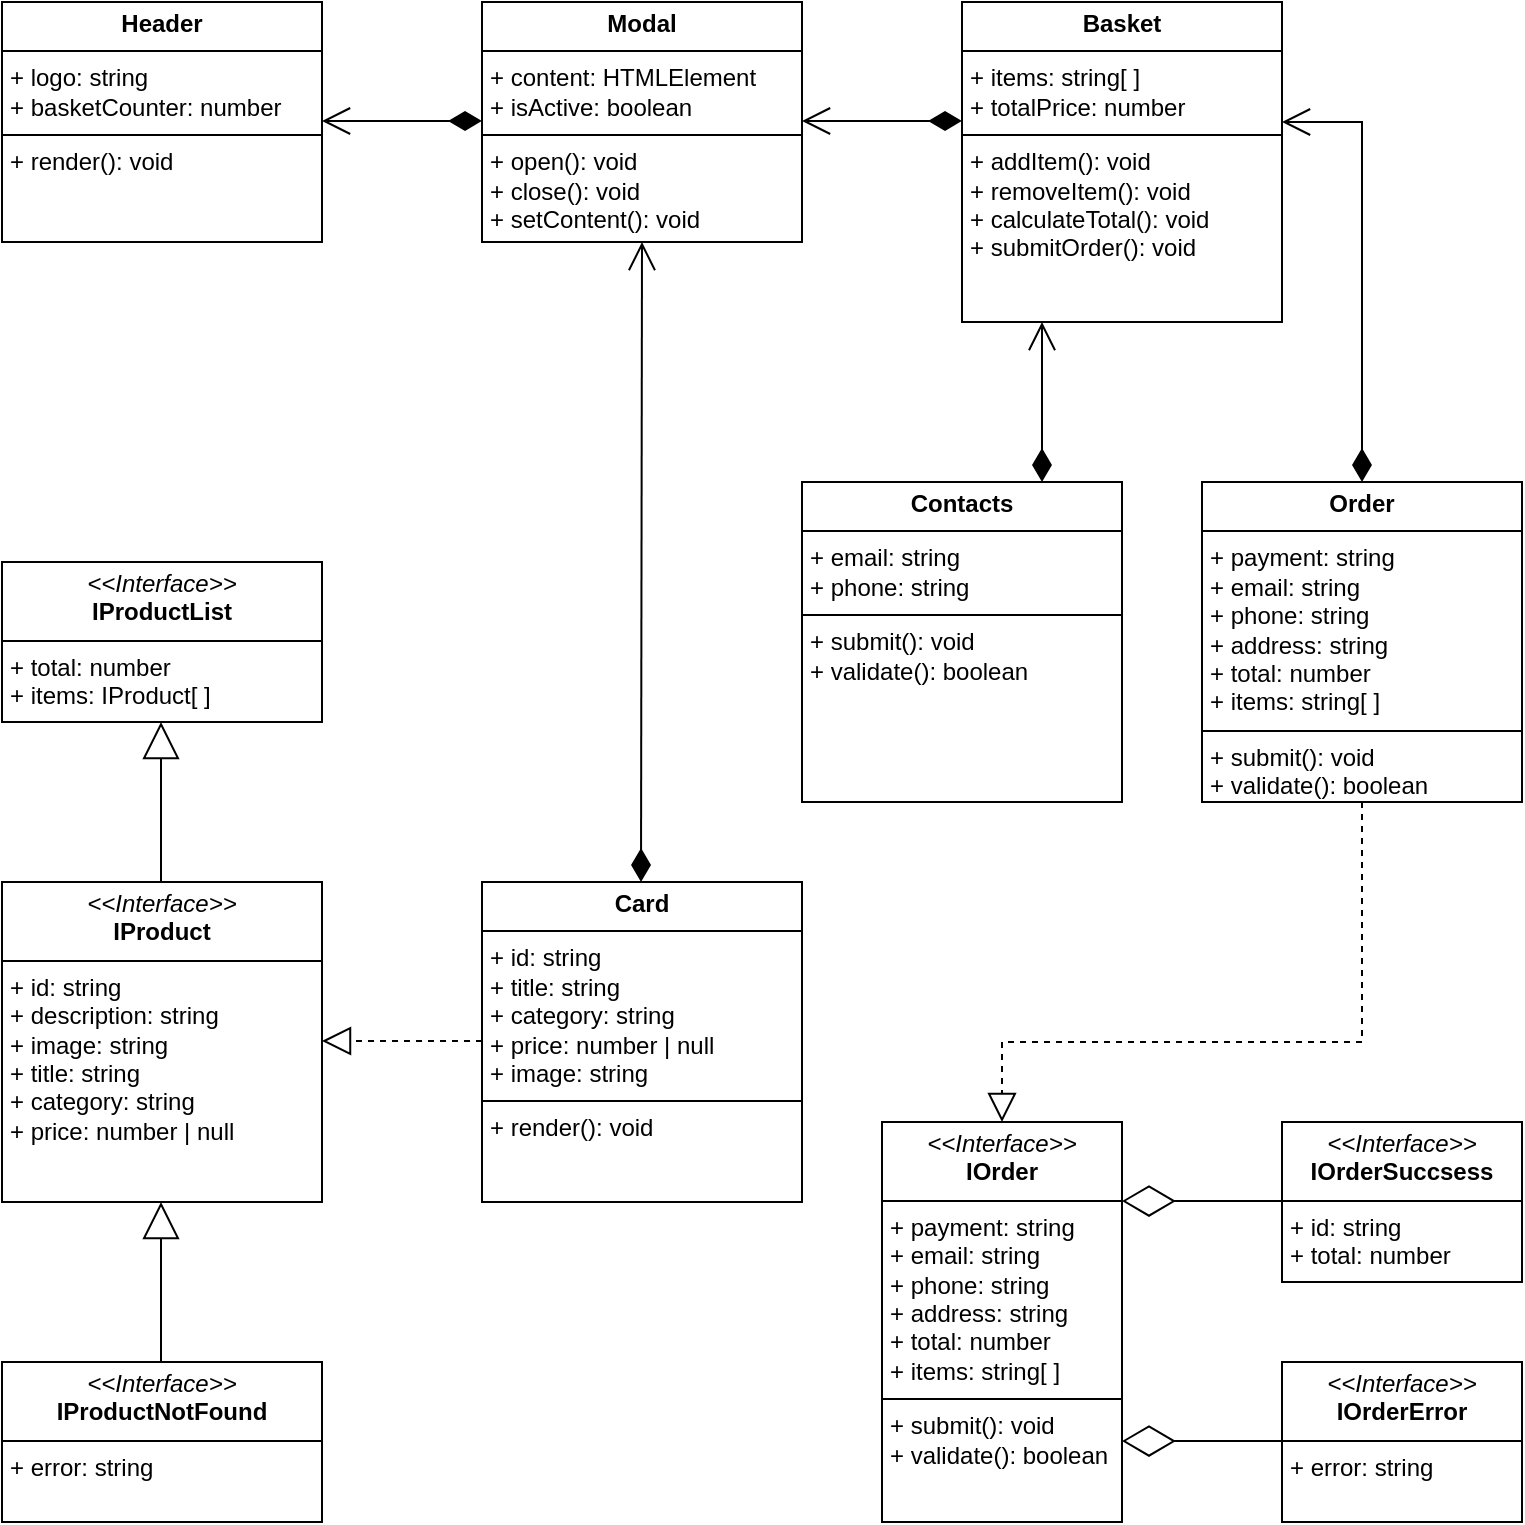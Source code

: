 <mxfile version="26.2.10">
  <diagram name="Страница — 1" id="8ELYjSM23efBE5SugKiQ">
    <mxGraphModel dx="1428" dy="743" grid="1" gridSize="10" guides="1" tooltips="1" connect="1" arrows="1" fold="1" page="1" pageScale="1" pageWidth="827" pageHeight="1169" background="none" math="0" shadow="0">
      <root>
        <mxCell id="0" />
        <mxCell id="1" parent="0" />
        <mxCell id="DF3sH1pVx79z-J8RAaDd-3" value="&lt;p style=&quot;margin:0px;margin-top:4px;text-align:center;&quot;&gt;&lt;i&gt;&amp;lt;&amp;lt;Interface&amp;gt;&amp;gt;&lt;/i&gt;&lt;br&gt;&lt;b&gt;IOrder&lt;/b&gt;&lt;/p&gt;&lt;hr size=&quot;1&quot; style=&quot;border-style:solid;&quot;&gt;&lt;p style=&quot;margin:0px;margin-left:4px;&quot;&gt;+ payment: string&lt;br&gt;+ email: string&lt;/p&gt;&lt;p style=&quot;margin:0px;margin-left:4px;&quot;&gt;+ phone: string&lt;/p&gt;&lt;p style=&quot;margin:0px;margin-left:4px;&quot;&gt;+ address: string&lt;/p&gt;&lt;p style=&quot;margin:0px;margin-left:4px;&quot;&gt;+ total: number&lt;/p&gt;&lt;p style=&quot;margin:0px;margin-left:4px;&quot;&gt;+ items: string[ ]&lt;/p&gt;&lt;hr size=&quot;1&quot; style=&quot;border-style:solid;&quot;&gt;&lt;p style=&quot;margin:0px;margin-left:4px;&quot;&gt;+ submit(): void&lt;br&gt;+ validate(): boolean&lt;/p&gt;" style="verticalAlign=top;align=left;overflow=fill;html=1;whiteSpace=wrap;" vertex="1" parent="1">
          <mxGeometry x="480" y="600" width="120" height="200" as="geometry" />
        </mxCell>
        <mxCell id="DF3sH1pVx79z-J8RAaDd-4" value="&lt;p style=&quot;margin:0px;margin-top:4px;text-align:center;&quot;&gt;&lt;i&gt;&amp;lt;&amp;lt;Interface&amp;gt;&amp;gt;&lt;/i&gt;&lt;br&gt;&lt;b&gt;IOrderSuccsess&lt;/b&gt;&lt;/p&gt;&lt;hr size=&quot;1&quot; style=&quot;border-style:solid;&quot;&gt;&lt;p style=&quot;margin:0px;margin-left:4px;&quot;&gt;+ id: string&lt;br&gt;+ total: number&lt;/p&gt;" style="verticalAlign=top;align=left;overflow=fill;html=1;whiteSpace=wrap;" vertex="1" parent="1">
          <mxGeometry x="680" y="600" width="120" height="80" as="geometry" />
        </mxCell>
        <mxCell id="DF3sH1pVx79z-J8RAaDd-5" value="" style="endArrow=diamondThin;endFill=0;endSize=24;html=1;rounded=0;entryX=1;entryY=0.333;entryDx=0;entryDy=0;entryPerimeter=0;" edge="1" parent="1">
          <mxGeometry width="160" relative="1" as="geometry">
            <mxPoint x="680" y="639.56" as="sourcePoint" />
            <mxPoint x="600" y="639.5" as="targetPoint" />
            <Array as="points" />
          </mxGeometry>
        </mxCell>
        <mxCell id="DF3sH1pVx79z-J8RAaDd-7" value="&lt;p style=&quot;margin:0px;margin-top:4px;text-align:center;&quot;&gt;&lt;i&gt;&amp;lt;&amp;lt;Interface&amp;gt;&amp;gt;&lt;/i&gt;&lt;br&gt;&lt;b&gt;IOrderError&lt;/b&gt;&lt;/p&gt;&lt;hr size=&quot;1&quot; style=&quot;border-style:solid;&quot;&gt;&lt;p style=&quot;margin:0px;margin-left:4px;&quot;&gt;+ error: string&lt;/p&gt;" style="verticalAlign=top;align=left;overflow=fill;html=1;whiteSpace=wrap;" vertex="1" parent="1">
          <mxGeometry x="680" y="720" width="120" height="80" as="geometry" />
        </mxCell>
        <mxCell id="DF3sH1pVx79z-J8RAaDd-8" value="" style="endArrow=diamondThin;endFill=0;endSize=24;html=1;rounded=0;entryX=1;entryY=0.333;entryDx=0;entryDy=0;entryPerimeter=0;" edge="1" parent="1">
          <mxGeometry width="160" relative="1" as="geometry">
            <mxPoint x="680" y="759.56" as="sourcePoint" />
            <mxPoint x="600" y="759.5" as="targetPoint" />
            <Array as="points" />
          </mxGeometry>
        </mxCell>
        <mxCell id="DF3sH1pVx79z-J8RAaDd-9" value="&lt;p style=&quot;margin:0px;margin-top:4px;text-align:center;&quot;&gt;&lt;b&gt;Order&lt;/b&gt;&lt;/p&gt;&lt;hr size=&quot;1&quot; style=&quot;border-style:solid;&quot;&gt;&lt;p style=&quot;margin:0px;margin-left:4px;&quot;&gt;+ payment: string&lt;br&gt;+ email: string&lt;/p&gt;&lt;p style=&quot;margin:0px;margin-left:4px;&quot;&gt;+ phone: string&lt;/p&gt;&lt;p style=&quot;margin:0px;margin-left:4px;&quot;&gt;+ address: string&lt;/p&gt;&lt;p style=&quot;margin:0px;margin-left:4px;&quot;&gt;+ total: number&lt;/p&gt;&lt;p style=&quot;margin:0px;margin-left:4px;&quot;&gt;+ items: string[ ]&lt;/p&gt;&lt;hr size=&quot;1&quot; style=&quot;border-style:solid;&quot;&gt;&lt;p style=&quot;margin:0px;margin-left:4px;&quot;&gt;+ submit(): void&lt;br&gt;+ validate(): boolean&lt;/p&gt;" style="verticalAlign=top;align=left;overflow=fill;html=1;whiteSpace=wrap;" vertex="1" parent="1">
          <mxGeometry x="640" y="280" width="160" height="160" as="geometry" />
        </mxCell>
        <mxCell id="DF3sH1pVx79z-J8RAaDd-10" value="" style="endArrow=block;dashed=1;endFill=0;endSize=12;html=1;rounded=0;exitX=0.5;exitY=1;exitDx=0;exitDy=0;entryX=0.5;entryY=0;entryDx=0;entryDy=0;" edge="1" parent="1" source="DF3sH1pVx79z-J8RAaDd-9" target="DF3sH1pVx79z-J8RAaDd-3">
          <mxGeometry width="160" relative="1" as="geometry">
            <mxPoint x="701" y="711.08" as="sourcePoint" />
            <mxPoint x="460" y="880" as="targetPoint" />
            <Array as="points">
              <mxPoint x="720" y="560" />
              <mxPoint x="540" y="560" />
            </Array>
          </mxGeometry>
        </mxCell>
        <mxCell id="DF3sH1pVx79z-J8RAaDd-11" value="&lt;p style=&quot;margin:0px;margin-top:4px;text-align:center;&quot;&gt;&lt;b&gt;Header&lt;/b&gt;&lt;/p&gt;&lt;hr size=&quot;1&quot; style=&quot;border-style:solid;&quot;&gt;&lt;p style=&quot;margin:0px;margin-left:4px;&quot;&gt;+ logo: string&lt;/p&gt;&lt;p style=&quot;margin:0px;margin-left:4px;&quot;&gt;+ basketCounter: number&lt;/p&gt;&lt;hr size=&quot;1&quot; style=&quot;border-style:solid;&quot;&gt;&lt;p style=&quot;margin:0px;margin-left:4px;&quot;&gt;+ render(): void&lt;/p&gt;" style="verticalAlign=top;align=left;overflow=fill;html=1;whiteSpace=wrap;" vertex="1" parent="1">
          <mxGeometry x="40" y="40" width="160" height="120" as="geometry" />
        </mxCell>
        <mxCell id="DF3sH1pVx79z-J8RAaDd-12" value="&lt;p style=&quot;margin:0px;margin-top:4px;text-align:center;&quot;&gt;&lt;b&gt;Modal&lt;/b&gt;&lt;/p&gt;&lt;hr size=&quot;1&quot; style=&quot;border-style:solid;&quot;&gt;&lt;p style=&quot;margin:0px;margin-left:4px;&quot;&gt;+ content: HTMLElement&lt;/p&gt;&lt;p style=&quot;margin:0px;margin-left:4px;&quot;&gt;+ isActive: boolean&lt;/p&gt;&lt;hr size=&quot;1&quot; style=&quot;border-style:solid;&quot;&gt;&lt;p style=&quot;margin:0px;margin-left:4px;&quot;&gt;+ open(): void&lt;/p&gt;&lt;p style=&quot;margin:0px;margin-left:4px;&quot;&gt;+ close(): void&lt;/p&gt;&lt;p style=&quot;margin:0px;margin-left:4px;&quot;&gt;+ setContent(): void&lt;/p&gt;" style="verticalAlign=top;align=left;overflow=fill;html=1;whiteSpace=wrap;" vertex="1" parent="1">
          <mxGeometry x="280" y="40" width="160" height="120" as="geometry" />
        </mxCell>
        <mxCell id="DF3sH1pVx79z-J8RAaDd-13" value="&lt;p style=&quot;margin:0px;margin-top:4px;text-align:center;&quot;&gt;&lt;b&gt;Card&lt;/b&gt;&lt;/p&gt;&lt;hr size=&quot;1&quot; style=&quot;border-style:solid;&quot;&gt;&lt;p style=&quot;margin:0px;margin-left:4px;&quot;&gt;+ id: string&lt;/p&gt;&lt;p style=&quot;margin:0px;margin-left:4px;&quot;&gt;+ title: string&lt;/p&gt;&lt;p style=&quot;margin:0px;margin-left:4px;&quot;&gt;+ category: string&lt;/p&gt;&lt;p style=&quot;margin:0px;margin-left:4px;&quot;&gt;+ price: number | null&lt;/p&gt;&lt;p style=&quot;margin:0px;margin-left:4px;&quot;&gt;+ image: string&lt;/p&gt;&lt;hr size=&quot;1&quot; style=&quot;border-style:solid;&quot;&gt;&lt;p style=&quot;margin:0px;margin-left:4px;&quot;&gt;+ render(): void&lt;/p&gt;" style="verticalAlign=top;align=left;overflow=fill;html=1;whiteSpace=wrap;" vertex="1" parent="1">
          <mxGeometry x="280" y="480" width="160" height="160" as="geometry" />
        </mxCell>
        <mxCell id="DF3sH1pVx79z-J8RAaDd-14" value="&lt;p style=&quot;margin:0px;margin-top:4px;text-align:center;&quot;&gt;&lt;i&gt;&amp;lt;&amp;lt;Interface&amp;gt;&amp;gt;&lt;/i&gt;&lt;br&gt;&lt;b&gt;IProduct&lt;/b&gt;&lt;/p&gt;&lt;hr size=&quot;1&quot; style=&quot;border-style:solid;&quot;&gt;&lt;p style=&quot;margin:0px;margin-left:4px;&quot;&gt;+ id: string&lt;/p&gt;&lt;p style=&quot;margin:0px;margin-left:4px;&quot;&gt;+ description: string&lt;/p&gt;&lt;p style=&quot;margin:0px;margin-left:4px;&quot;&gt;+ image: string&lt;br&gt;+ title: string&lt;/p&gt;&lt;p style=&quot;margin:0px;margin-left:4px;&quot;&gt;+ category: string&lt;/p&gt;&lt;p style=&quot;margin:0px;margin-left:4px;&quot;&gt;+ price: number | null&lt;/p&gt;&lt;p style=&quot;margin:0px;margin-left:4px;&quot;&gt;&lt;br&gt;&lt;/p&gt;" style="verticalAlign=top;align=left;overflow=fill;html=1;whiteSpace=wrap;" vertex="1" parent="1">
          <mxGeometry x="40" y="480" width="160" height="160" as="geometry" />
        </mxCell>
        <mxCell id="DF3sH1pVx79z-J8RAaDd-15" value="&lt;p style=&quot;margin:0px;margin-top:4px;text-align:center;&quot;&gt;&lt;i&gt;&amp;lt;&amp;lt;Interface&amp;gt;&amp;gt;&lt;/i&gt;&lt;br&gt;&lt;b&gt;IProductList&lt;/b&gt;&lt;/p&gt;&lt;hr size=&quot;1&quot; style=&quot;border-style:solid;&quot;&gt;&lt;p style=&quot;margin:0px;margin-left:4px;&quot;&gt;+ total: number&lt;/p&gt;&lt;p style=&quot;margin:0px;margin-left:4px;&quot;&gt;+ items: IProduct[ ]&lt;/p&gt;&lt;p style=&quot;margin:0px;margin-left:4px;&quot;&gt;&lt;br&gt;&lt;/p&gt;" style="verticalAlign=top;align=left;overflow=fill;html=1;whiteSpace=wrap;" vertex="1" parent="1">
          <mxGeometry x="40" y="320" width="160" height="80" as="geometry" />
        </mxCell>
        <mxCell id="DF3sH1pVx79z-J8RAaDd-16" value="&lt;p style=&quot;margin:0px;margin-top:4px;text-align:center;&quot;&gt;&lt;i&gt;&amp;lt;&amp;lt;Interface&amp;gt;&amp;gt;&lt;/i&gt;&lt;br&gt;&lt;b&gt;IProductNotFound&lt;/b&gt;&lt;/p&gt;&lt;hr size=&quot;1&quot; style=&quot;border-style:solid;&quot;&gt;&lt;p style=&quot;margin:0px;margin-left:4px;&quot;&gt;+ error: string&lt;/p&gt;&lt;p style=&quot;margin:0px;margin-left:4px;&quot;&gt;&lt;br&gt;&lt;/p&gt;" style="verticalAlign=top;align=left;overflow=fill;html=1;whiteSpace=wrap;" vertex="1" parent="1">
          <mxGeometry x="40" y="720" width="160" height="80" as="geometry" />
        </mxCell>
        <mxCell id="DF3sH1pVx79z-J8RAaDd-18" value="" style="endArrow=block;endSize=16;endFill=0;html=1;rounded=0;" edge="1" parent="1">
          <mxGeometry width="160" relative="1" as="geometry">
            <mxPoint x="119.5" y="720" as="sourcePoint" />
            <mxPoint x="119.5" y="640" as="targetPoint" />
          </mxGeometry>
        </mxCell>
        <mxCell id="DF3sH1pVx79z-J8RAaDd-19" value="" style="endArrow=block;endSize=16;endFill=0;html=1;rounded=0;" edge="1" parent="1">
          <mxGeometry width="160" relative="1" as="geometry">
            <mxPoint x="119.5" y="480" as="sourcePoint" />
            <mxPoint x="119.5" y="400" as="targetPoint" />
          </mxGeometry>
        </mxCell>
        <mxCell id="DF3sH1pVx79z-J8RAaDd-20" value="" style="endArrow=block;dashed=1;endFill=0;endSize=12;html=1;rounded=0;" edge="1" parent="1">
          <mxGeometry width="160" relative="1" as="geometry">
            <mxPoint x="280" y="559.5" as="sourcePoint" />
            <mxPoint x="200" y="559.5" as="targetPoint" />
          </mxGeometry>
        </mxCell>
        <mxCell id="DF3sH1pVx79z-J8RAaDd-23" value="" style="endArrow=open;html=1;endSize=12;startArrow=diamondThin;startSize=14;startFill=1;edgeStyle=orthogonalEdgeStyle;align=left;verticalAlign=bottom;rounded=0;entryX=0.5;entryY=1;entryDx=0;entryDy=0;" edge="1" parent="1" target="DF3sH1pVx79z-J8RAaDd-12">
          <mxGeometry x="-1" y="3" relative="1" as="geometry">
            <mxPoint x="359.5" y="480" as="sourcePoint" />
            <mxPoint x="359.5" y="350" as="targetPoint" />
          </mxGeometry>
        </mxCell>
        <mxCell id="DF3sH1pVx79z-J8RAaDd-28" value="" style="endArrow=open;html=1;endSize=12;startArrow=diamondThin;startSize=14;startFill=1;edgeStyle=orthogonalEdgeStyle;align=left;verticalAlign=bottom;rounded=0;" edge="1" parent="1">
          <mxGeometry x="-1" y="3" relative="1" as="geometry">
            <mxPoint x="280" y="99.5" as="sourcePoint" />
            <mxPoint x="200" y="99.5" as="targetPoint" />
            <Array as="points">
              <mxPoint x="220" y="99.5" />
              <mxPoint x="220" y="99.5" />
            </Array>
          </mxGeometry>
        </mxCell>
        <mxCell id="DF3sH1pVx79z-J8RAaDd-29" value="&lt;p style=&quot;margin:0px;margin-top:4px;text-align:center;&quot;&gt;&lt;b&gt;Basket&lt;/b&gt;&lt;/p&gt;&lt;hr size=&quot;1&quot; style=&quot;border-style:solid;&quot;&gt;&lt;p style=&quot;margin:0px;margin-left:4px;&quot;&gt;+ items: string[ ]&lt;/p&gt;&lt;p style=&quot;margin:0px;margin-left:4px;&quot;&gt;+ totalPrice: number&lt;/p&gt;&lt;hr size=&quot;1&quot; style=&quot;border-style:solid;&quot;&gt;&lt;p style=&quot;margin:0px;margin-left:4px;&quot;&gt;+ addItem(): void&lt;/p&gt;&lt;p style=&quot;margin:0px;margin-left:4px;&quot;&gt;+ removeItem(): void&lt;/p&gt;&lt;p style=&quot;margin:0px;margin-left:4px;&quot;&gt;+ calculateTotal(): void&lt;/p&gt;&lt;p style=&quot;margin:0px;margin-left:4px;&quot;&gt;+ submitOrder(): void&lt;/p&gt;" style="verticalAlign=top;align=left;overflow=fill;html=1;whiteSpace=wrap;" vertex="1" parent="1">
          <mxGeometry x="520" y="40" width="160" height="160" as="geometry" />
        </mxCell>
        <mxCell id="DF3sH1pVx79z-J8RAaDd-31" value="" style="endArrow=open;html=1;endSize=12;startArrow=diamondThin;startSize=14;startFill=1;edgeStyle=orthogonalEdgeStyle;align=left;verticalAlign=bottom;rounded=0;" edge="1" parent="1">
          <mxGeometry x="-1" y="3" relative="1" as="geometry">
            <mxPoint x="520" y="99.5" as="sourcePoint" />
            <mxPoint x="440" y="99.5" as="targetPoint" />
            <Array as="points">
              <mxPoint x="460" y="99.5" />
              <mxPoint x="460" y="99.5" />
            </Array>
          </mxGeometry>
        </mxCell>
        <mxCell id="DF3sH1pVx79z-J8RAaDd-32" value="&lt;p style=&quot;margin:0px;margin-top:4px;text-align:center;&quot;&gt;&lt;b&gt;Contacts&lt;/b&gt;&lt;/p&gt;&lt;hr size=&quot;1&quot; style=&quot;border-style:solid;&quot;&gt;&lt;p style=&quot;margin:0px;margin-left:4px;&quot;&gt;+ email: string&lt;/p&gt;&lt;p style=&quot;margin:0px;margin-left:4px;&quot;&gt;+ phone: string&lt;/p&gt;&lt;hr size=&quot;1&quot; style=&quot;border-style:solid;&quot;&gt;&lt;p style=&quot;margin:0px;margin-left:4px;&quot;&gt;+ submit(): void&lt;/p&gt;&lt;p style=&quot;margin:0px;margin-left:4px;&quot;&gt;+ validate(): boolean&lt;/p&gt;" style="verticalAlign=top;align=left;overflow=fill;html=1;whiteSpace=wrap;" vertex="1" parent="1">
          <mxGeometry x="440" y="280" width="160" height="160" as="geometry" />
        </mxCell>
        <mxCell id="DF3sH1pVx79z-J8RAaDd-33" value="" style="endArrow=open;html=1;endSize=12;startArrow=diamondThin;startSize=14;startFill=1;edgeStyle=orthogonalEdgeStyle;align=left;verticalAlign=bottom;rounded=0;" edge="1" parent="1">
          <mxGeometry x="-1" y="3" relative="1" as="geometry">
            <mxPoint x="560" y="280" as="sourcePoint" />
            <mxPoint x="560" y="200" as="targetPoint" />
            <Array as="points">
              <mxPoint x="560" y="200" />
            </Array>
          </mxGeometry>
        </mxCell>
        <mxCell id="DF3sH1pVx79z-J8RAaDd-34" value="" style="endArrow=open;html=1;endSize=12;startArrow=diamondThin;startSize=14;startFill=1;edgeStyle=orthogonalEdgeStyle;align=left;verticalAlign=bottom;rounded=0;exitX=0.5;exitY=0;exitDx=0;exitDy=0;" edge="1" parent="1" source="DF3sH1pVx79z-J8RAaDd-9">
          <mxGeometry x="-1" y="3" relative="1" as="geometry">
            <mxPoint x="740" y="240" as="sourcePoint" />
            <mxPoint x="680" y="100" as="targetPoint" />
            <Array as="points">
              <mxPoint x="720" y="100" />
            </Array>
          </mxGeometry>
        </mxCell>
      </root>
    </mxGraphModel>
  </diagram>
</mxfile>
